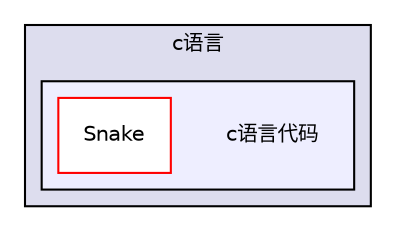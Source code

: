 digraph "D:/杂事/课程/c语言/c语言代码" {
  compound=true
  node [ fontsize="10", fontname="Helvetica"];
  edge [ labelfontsize="10", labelfontname="Helvetica"];
  subgraph clusterdir_b95ab745dd1369f7c09164ce3f166ac0 {
    graph [ bgcolor="#ddddee", pencolor="black", label="c语言" fontname="Helvetica", fontsize="10", URL="dir_b95ab745dd1369f7c09164ce3f166ac0.html"]
  subgraph clusterdir_2710f86910d3ff55b50a9661cee77447 {
    graph [ bgcolor="#eeeeff", pencolor="black", label="" URL="dir_2710f86910d3ff55b50a9661cee77447.html"];
    dir_2710f86910d3ff55b50a9661cee77447 [shape=plaintext label="c语言代码"];
    dir_da99e60a70964f47ad38bce0d6ef60c7 [shape=box label="Snake" color="red" fillcolor="white" style="filled" URL="dir_da99e60a70964f47ad38bce0d6ef60c7.html"];
  }
  }
}
